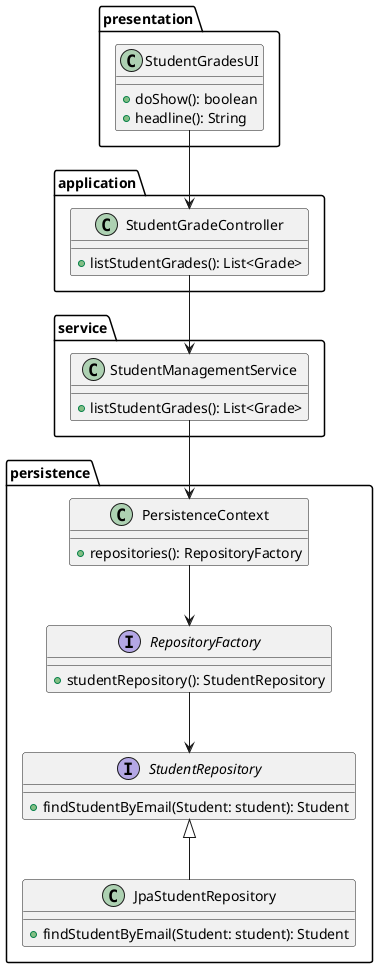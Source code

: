 @startuml

package presentation {
  class StudentGradesUI {
    + doShow(): boolean
     + headline(): String
  }
}

package application {
  class StudentGradeController {
    + listStudentGrades(): List<Grade>
  }
}

package service {
  class StudentManagementService {
    + listStudentGrades(): List<Grade>
  }
}

package persistence {
  class PersistenceContext {
    + repositories(): RepositoryFactory
  }

  interface RepositoryFactory {
    + studentRepository(): StudentRepository
  }

  interface StudentRepository {
    + findStudentByEmail(Student: student): Student
  }
  JpaStudentRepository -up-|> StudentRepository
  class JpaStudentRepository {
      + findStudentByEmail(Student: student): Student
    }

}


StudentGradesUI --> StudentGradeController
StudentGradeController --> StudentManagementService
StudentManagementService --> PersistenceContext
PersistenceContext -->RepositoryFactory
RepositoryFactory --> StudentRepository
@enduml
